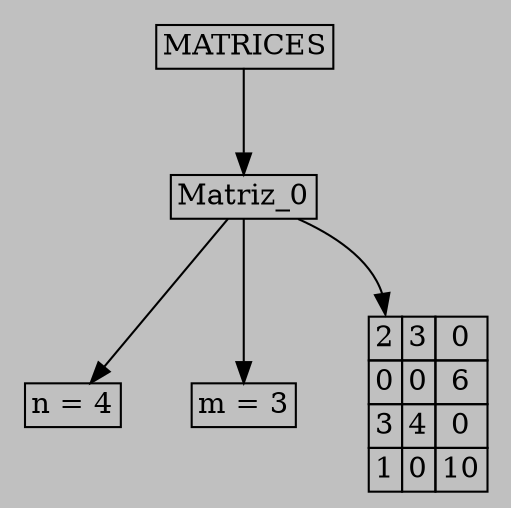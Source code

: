 digraph structs {
	node [shape=plaintext]
	bgcolor=gray fontcolor=white
	struct1 [label=<
                <TABLE BORDER="0" CELLBORDER="1" CELLSPACING="0" PORT="f0"><TR>
                    <TD>MATRICES</TD>
                </TR>
                </TABLE>>]
	struct2 [label=<<TABLE BORDER="0" CELLBORDER="1" CELLSPACING="0"><TR><TD PORT="f0">Matriz_0</TD></TR></TABLE>>]
	struct3 [label=<<TABLE BORDER="0" CELLBORDER="1" CELLSPACING="0">n = <TR><TD PORT="f0">n = 4</TD></TR></TABLE>>]
	struct4 [label=<<TABLE BORDER="0" CELLBORDER="1" CELLSPACING="0"><TR><TD PORT="f0">m = 3</TD></TR></TABLE>>]
	struct5 [label=<<TABLE BORDER="0" CELLBORDER="1" CELLSPACING="0"><TR><TD PORT="f0">2</TD><TD PORT="f0">3</TD><TD PORT="f0">0</TD></TR><TR><TD PORT="f0">0</TD><TD PORT="f0">0</TD><TD PORT="f0">6</TD></TR><TR><TD PORT="f0">3</TD><TD PORT="f0">4</TD><TD PORT="f0">0</TD></TR><TR><TD PORT="f0">1</TD><TD PORT="f0">0</TD><TD PORT="f0">10</TD></TR></TABLE>>]
	struct1:f0 -> struct2:f0
	struct2:f0 -> struct3:f0
	struct2:f0 -> struct4:f0
	struct2:f0 -> struct5:f0
}
